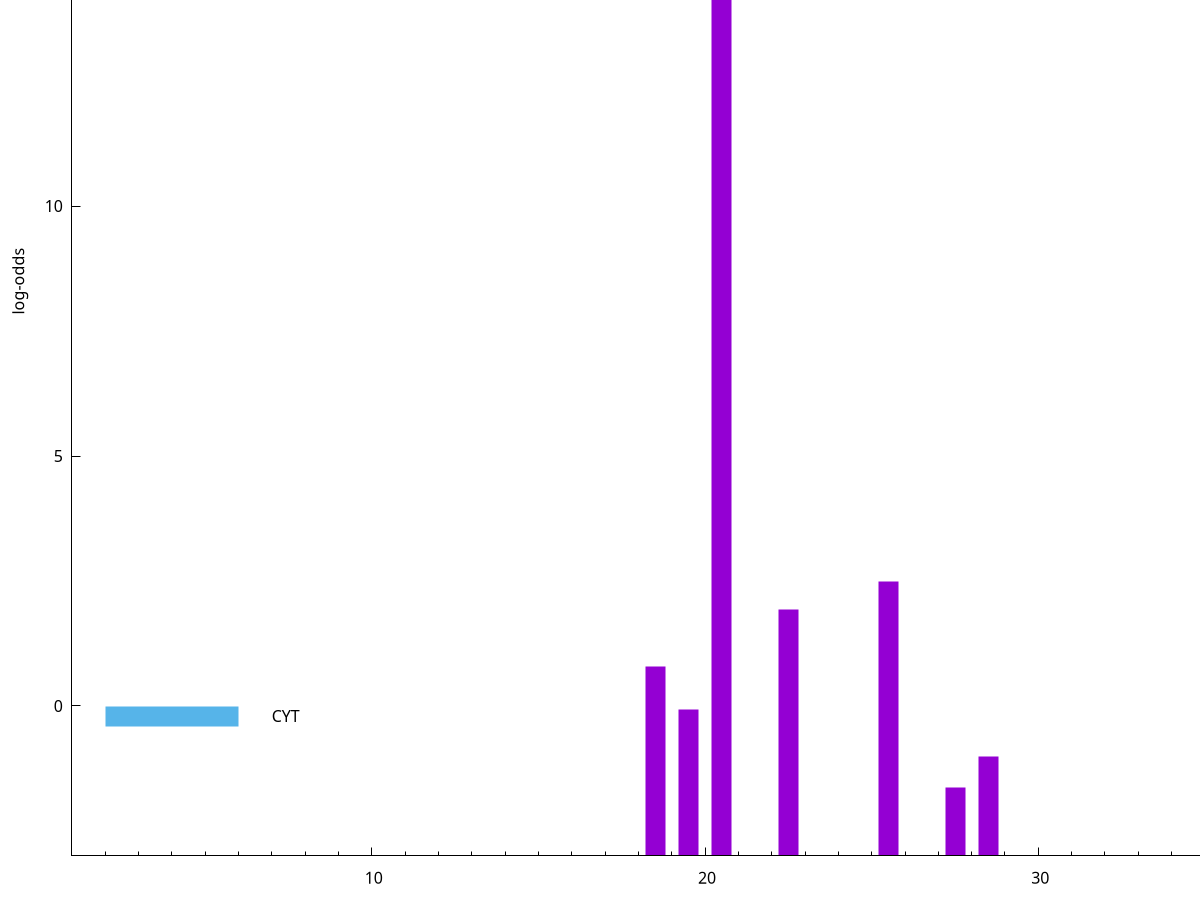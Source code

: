 set title "LipoP predictions for SRR4017925.gff"
set size 2., 1.4
set xrange [1:70] 
set mxtics 10
set yrange [-3:20]
set y2range [0:23]
set ylabel "log-odds"
set term postscript eps color solid "Helvetica" 30
set output "SRR4017925.gff77.eps"
set arrow from 2,15.8685 to 6,15.8685 nohead lt 1 lw 20
set label "SpI" at 7,15.8685
set arrow from 2,-0.200913 to 6,-0.200913 nohead lt 3 lw 20
set label "CYT" at 7,-0.200913
set arrow from 2,15.8685 to 6,15.8685 nohead lt 1 lw 20
set label "SpI" at 7,15.8685
# NOTE: The scores below are the log-odds scores with the threshold
# NOTE: subtracted (a hack to make gnuplot make the histogram all
# NOTE: look nice).
plot "-" axes x1y2 title "" with impulses lt 1 lw 20
20.500000 18.868200
25.500000 5.492380
22.500000 4.936530
18.500000 3.788737
19.500000 2.939075
28.500000 1.980070
27.500000 1.367240
e
exit
